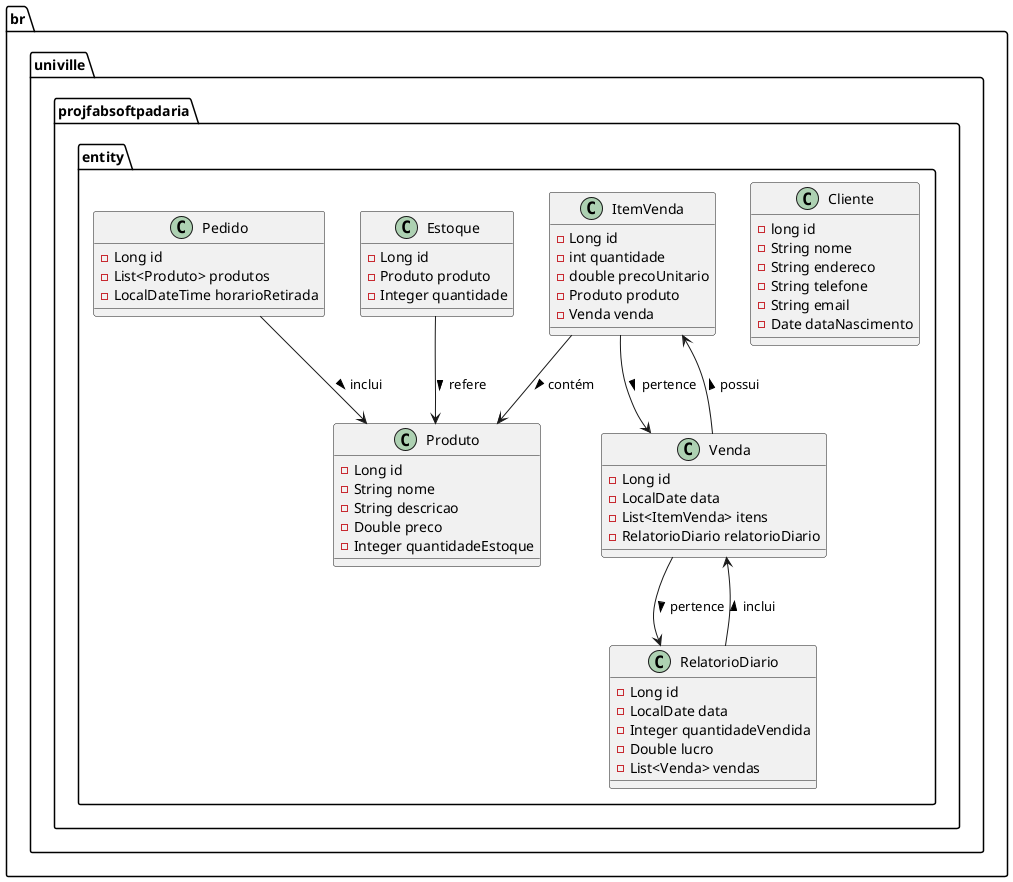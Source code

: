 @startuml
package br.univille.projfabsoftpadaria.entity {

    class Cliente {
        - long id
        - String nome
        - String endereco
        - String telefone
        - String email
        - Date dataNascimento
    }

    class Produto {
        - Long id
        - String nome
        - String descricao
        - Double preco
        - Integer quantidadeEstoque
    }

    class Estoque {
        - Long id
        - Produto produto
        - Integer quantidade
    }

    class ItemVenda {
        - Long id
        - int quantidade
        - double precoUnitario
        - Produto produto
        - Venda venda
    }

    class Venda {
        - Long id
        - LocalDate data
        - List<ItemVenda> itens
        - RelatorioDiario relatorioDiario
    }

    class Pedido {
        - Long id
        - List<Produto> produtos
        - LocalDateTime horarioRetirada
    }

    class RelatorioDiario {
        - Long id
        - LocalDate data
        - Integer quantidadeVendida
        - Double lucro
        - List<Venda> vendas
    }

    
    ItemVenda --> Produto : contém >
    ItemVenda --> Venda : pertence >
    Venda --> ItemVenda : possui >
    Venda --> RelatorioDiario : pertence >
    RelatorioDiario --> Venda : inclui >
    Estoque --> Produto : refere >
    Pedido --> Produto : inclui >

}
@enduml

